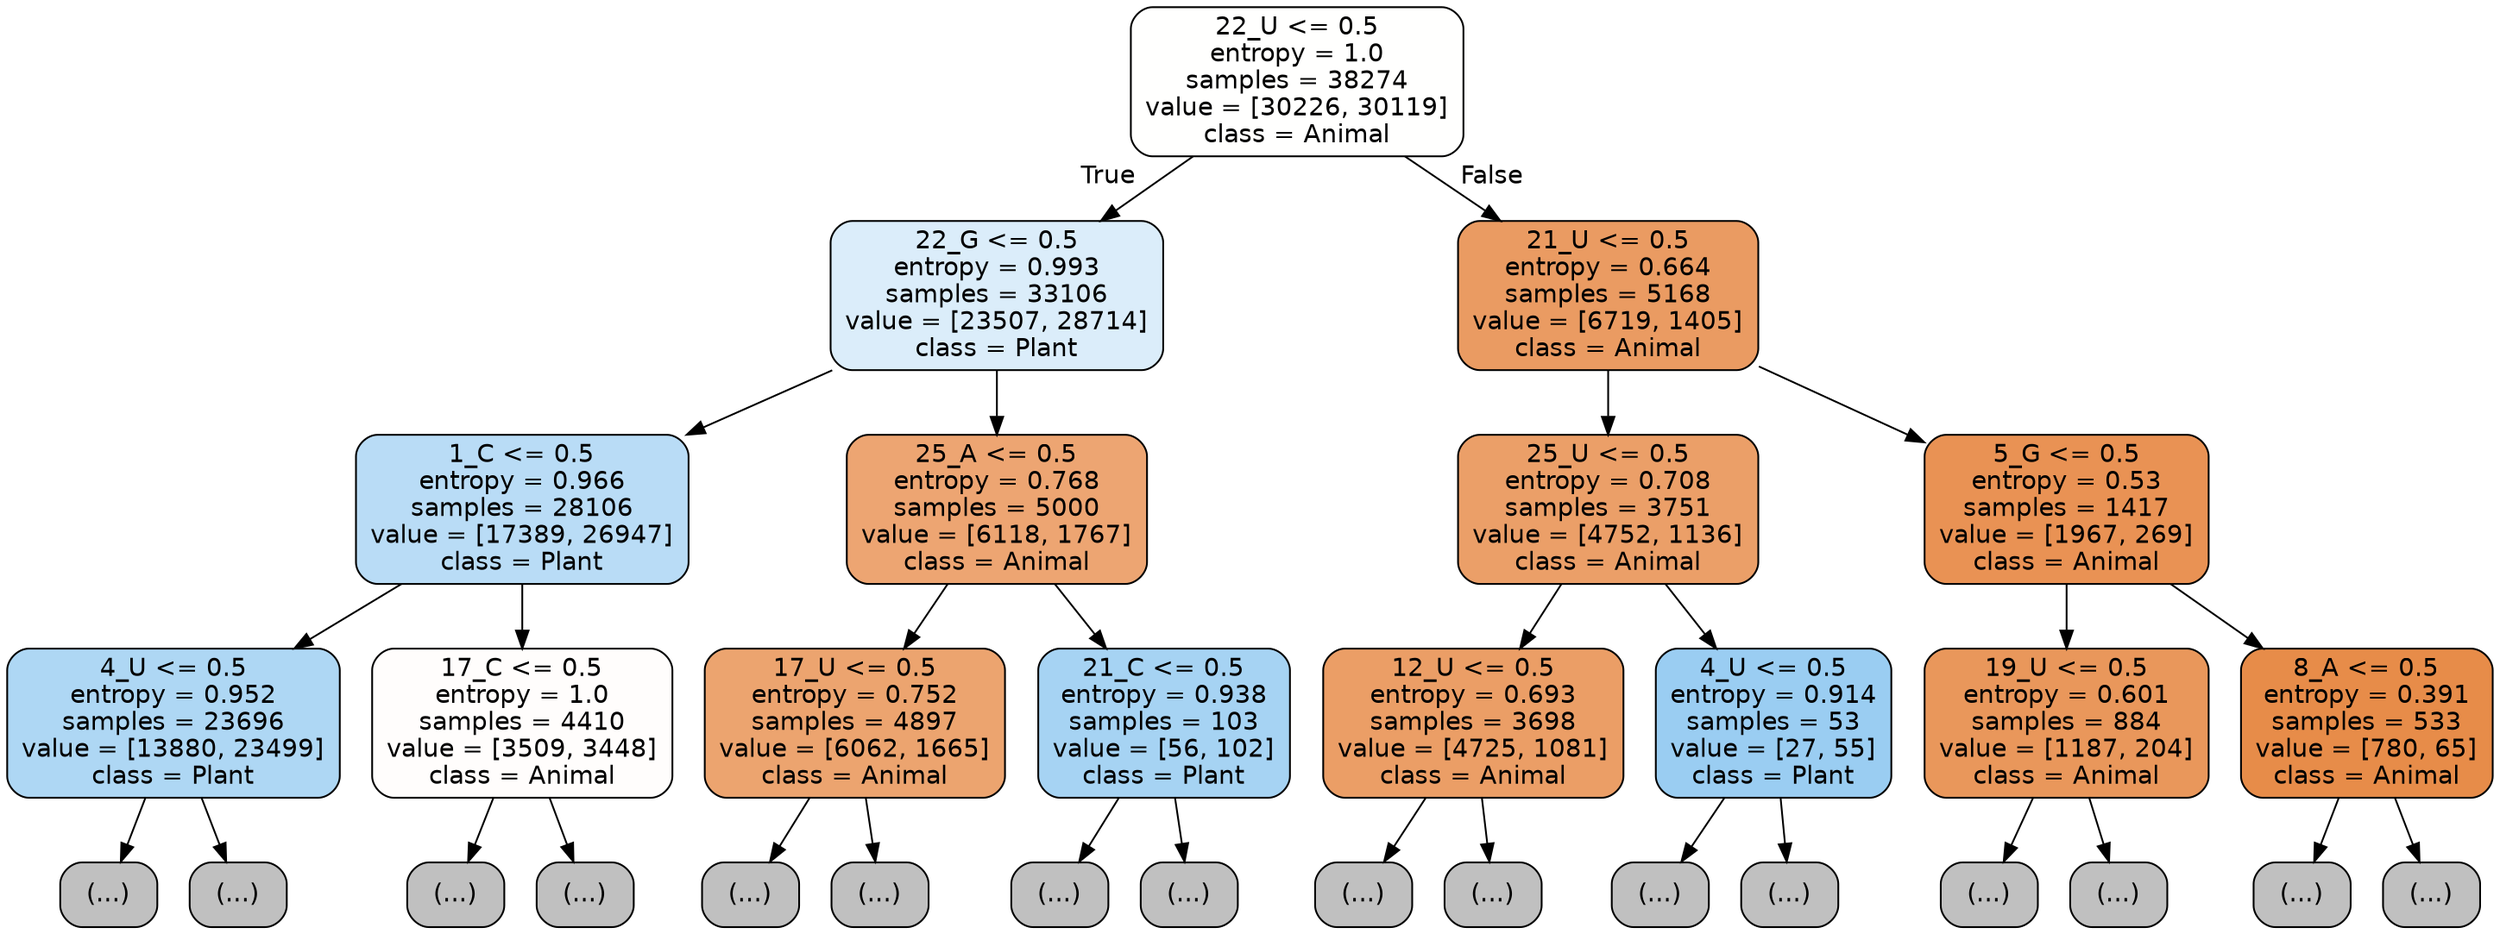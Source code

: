 digraph Tree {
node [shape=box, style="filled, rounded", color="black", fontname="helvetica"] ;
edge [fontname="helvetica"] ;
0 [label="22_U <= 0.5\nentropy = 1.0\nsamples = 38274\nvalue = [30226, 30119]\nclass = Animal", fillcolor="#fffffe"] ;
1 [label="22_G <= 0.5\nentropy = 0.993\nsamples = 33106\nvalue = [23507, 28714]\nclass = Plant", fillcolor="#dbedfa"] ;
0 -> 1 [labeldistance=2.5, labelangle=45, headlabel="True"] ;
2 [label="1_C <= 0.5\nentropy = 0.966\nsamples = 28106\nvalue = [17389, 26947]\nclass = Plant", fillcolor="#b9dcf6"] ;
1 -> 2 ;
3 [label="4_U <= 0.5\nentropy = 0.952\nsamples = 23696\nvalue = [13880, 23499]\nclass = Plant", fillcolor="#aed7f4"] ;
2 -> 3 ;
4 [label="(...)", fillcolor="#C0C0C0"] ;
3 -> 4 ;
7961 [label="(...)", fillcolor="#C0C0C0"] ;
3 -> 7961 ;
10378 [label="17_C <= 0.5\nentropy = 1.0\nsamples = 4410\nvalue = [3509, 3448]\nclass = Animal", fillcolor="#fffdfc"] ;
2 -> 10378 ;
10379 [label="(...)", fillcolor="#C0C0C0"] ;
10378 -> 10379 ;
12122 [label="(...)", fillcolor="#C0C0C0"] ;
10378 -> 12122 ;
12745 [label="25_A <= 0.5\nentropy = 0.768\nsamples = 5000\nvalue = [6118, 1767]\nclass = Animal", fillcolor="#eda572"] ;
1 -> 12745 ;
12746 [label="17_U <= 0.5\nentropy = 0.752\nsamples = 4897\nvalue = [6062, 1665]\nclass = Animal", fillcolor="#eca46f"] ;
12745 -> 12746 ;
12747 [label="(...)", fillcolor="#C0C0C0"] ;
12746 -> 12747 ;
14214 [label="(...)", fillcolor="#C0C0C0"] ;
12746 -> 14214 ;
14737 [label="21_C <= 0.5\nentropy = 0.938\nsamples = 103\nvalue = [56, 102]\nclass = Plant", fillcolor="#a6d3f3"] ;
12745 -> 14737 ;
14738 [label="(...)", fillcolor="#C0C0C0"] ;
14737 -> 14738 ;
14775 [label="(...)", fillcolor="#C0C0C0"] ;
14737 -> 14775 ;
14792 [label="21_U <= 0.5\nentropy = 0.664\nsamples = 5168\nvalue = [6719, 1405]\nclass = Animal", fillcolor="#ea9b62"] ;
0 -> 14792 [labeldistance=2.5, labelangle=-45, headlabel="False"] ;
14793 [label="25_U <= 0.5\nentropy = 0.708\nsamples = 3751\nvalue = [4752, 1136]\nclass = Animal", fillcolor="#eb9f68"] ;
14792 -> 14793 ;
14794 [label="12_U <= 0.5\nentropy = 0.693\nsamples = 3698\nvalue = [4725, 1081]\nclass = Animal", fillcolor="#eb9e66"] ;
14793 -> 14794 ;
14795 [label="(...)", fillcolor="#C0C0C0"] ;
14794 -> 14795 ;
15838 [label="(...)", fillcolor="#C0C0C0"] ;
14794 -> 15838 ;
16273 [label="4_U <= 0.5\nentropy = 0.914\nsamples = 53\nvalue = [27, 55]\nclass = Plant", fillcolor="#9acdf2"] ;
14793 -> 16273 ;
16274 [label="(...)", fillcolor="#C0C0C0"] ;
16273 -> 16274 ;
16297 [label="(...)", fillcolor="#C0C0C0"] ;
16273 -> 16297 ;
16304 [label="5_G <= 0.5\nentropy = 0.53\nsamples = 1417\nvalue = [1967, 269]\nclass = Animal", fillcolor="#e99254"] ;
14792 -> 16304 ;
16305 [label="19_U <= 0.5\nentropy = 0.601\nsamples = 884\nvalue = [1187, 204]\nclass = Animal", fillcolor="#e9975b"] ;
16304 -> 16305 ;
16306 [label="(...)", fillcolor="#C0C0C0"] ;
16305 -> 16306 ;
16555 [label="(...)", fillcolor="#C0C0C0"] ;
16305 -> 16555 ;
16630 [label="8_A <= 0.5\nentropy = 0.391\nsamples = 533\nvalue = [780, 65]\nclass = Animal", fillcolor="#e78c49"] ;
16304 -> 16630 ;
16631 [label="(...)", fillcolor="#C0C0C0"] ;
16630 -> 16631 ;
16748 [label="(...)", fillcolor="#C0C0C0"] ;
16630 -> 16748 ;
}